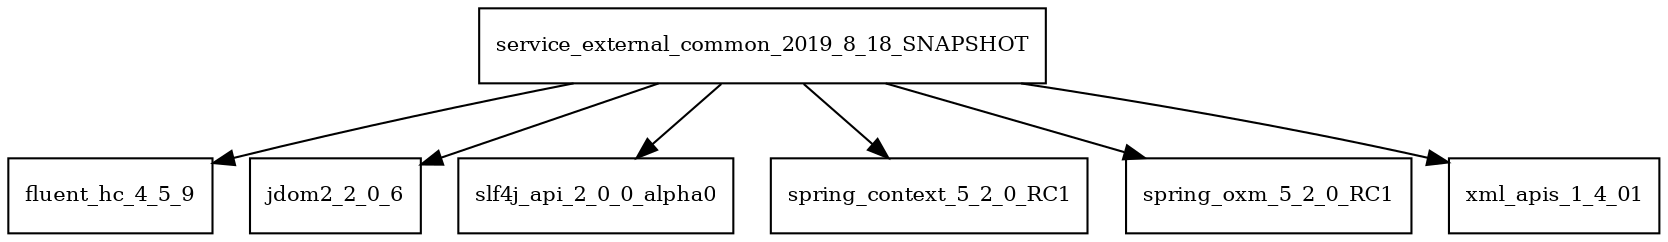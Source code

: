digraph service_external_common_2019_8_18_SNAPSHOT_dependencies {
  node [shape = box, fontsize=10.0];
  service_external_common_2019_8_18_SNAPSHOT -> fluent_hc_4_5_9;
  service_external_common_2019_8_18_SNAPSHOT -> jdom2_2_0_6;
  service_external_common_2019_8_18_SNAPSHOT -> slf4j_api_2_0_0_alpha0;
  service_external_common_2019_8_18_SNAPSHOT -> spring_context_5_2_0_RC1;
  service_external_common_2019_8_18_SNAPSHOT -> spring_oxm_5_2_0_RC1;
  service_external_common_2019_8_18_SNAPSHOT -> xml_apis_1_4_01;
}

